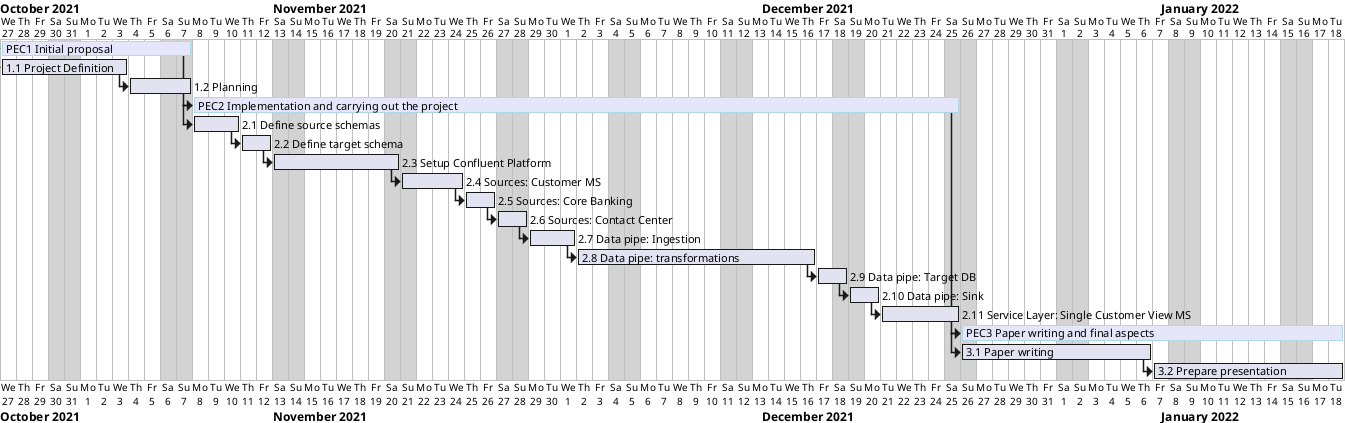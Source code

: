 @startgantt
'https://plantuml.com/gantt-diagram

Project starts the 27st of october 2021

'PEC 1
[PEC1 Initial proposal] as [PEC1] lasts 12 days
[1.1 Project Definition] as [PEC1_1] lasts 8 days and starts after [PEC1]'s start
[1.2 Planning] as [PEC1_2] lasts 4 days and starts after [PEC1_1]'s end

'PEC 2
[PEC2 Implementation and carrying out the project] as [PEC2] lasts 48 days and starts after [PEC1]'s end
[2.1 Define source schemas] as [PEC2_1] lasts 3 days and starts after [PEC2]'s start
[2.2 Define target schema] as [PEC2_2] lasts 2 days and starts after [PEC2_1]'s end
[2.3 Setup Confluent Platform] as [PEC2_3] lasts 8 days and starts after [PEC2_2]'s end
[2.4 Sources: Customer MS] as [PEC2_4] lasts 4 days and starts after [PEC2_3]'s end
[2.5 Sources: Core Banking] as [PEC2_5] lasts 2 days and starts after [PEC2_4]'s end
[2.6 Sources: Contact Center] as [PEC2_6] lasts 2 days and starts after [PEC2_5]'s end
[2.7 Data pipe: Ingestion] as [PEC2_7] lasts 3 days and starts after [PEC2_6]'s end
[2.8 Data pipe: transformations] as [PEC2_8] lasts 15 days and starts after [PEC2_7]'s end
[2.9 Data pipe: Target DB] as [PEC2_9] lasts 2 days and starts after [PEC2_8]'s end
[2.10 Data pipe: Sink] as [PEC2_10] lasts 2 days and starts after [PEC2_9]'s end
[2.11 Service Layer: Single Customer View MS] as [PEC2_11] lasts 5 days and starts after [PEC2_10]'s end

'PEC 3
[PEC3 Paper writing and final aspects] as [PEC3] lasts 24 days and starts after [PEC2]'s end
[3.1 Paper writing] as [PEC3_1] lasts 12 days and starts after [PEC3]'s start
[3.2 Prepare presentation] as [PEC3_2] lasts 12 days and starts after [PEC3_1]'s end

saturday are colored in lightgrey
sunday are colored in lightgrey

[PEC1] is colored in Lavender/LightBlue
[PEC2] is colored in Lavender/LightBlue
[PEC3] is colored in Lavender/LightBlue

@endgantt